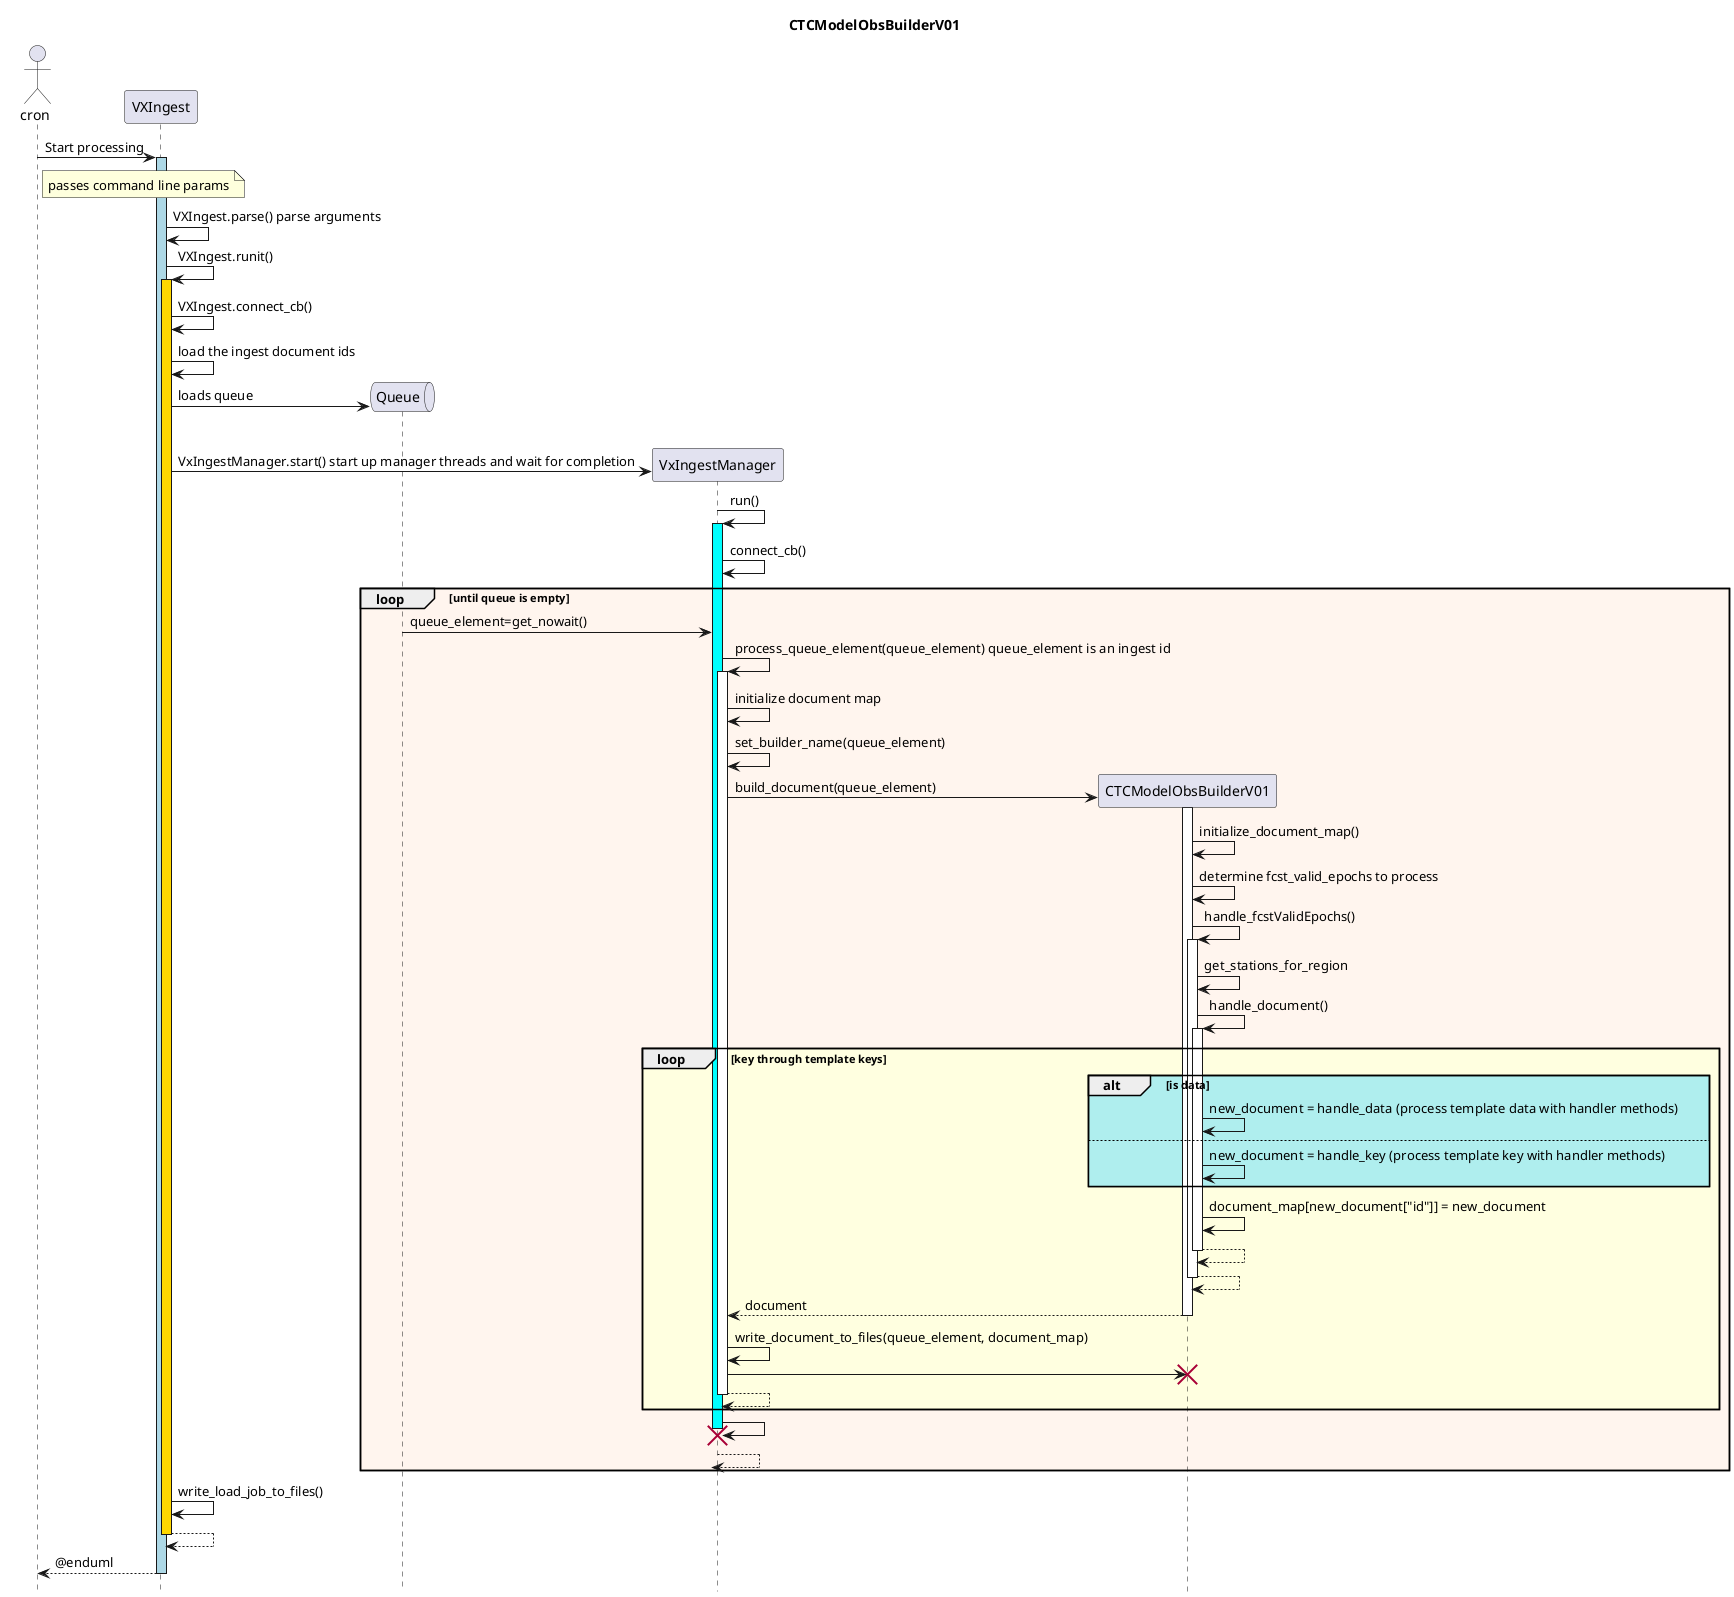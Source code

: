 @startuml CTCModelObsBuilderV01
title CTCModelObsBuilderV01
hide footbox
actor       cron       as cron
participant VXIngest as runner


cron->runner++#lightblue: Start processing
note right of cron: passes command line params
runner->runner: VXIngest.parse() parse arguments
runner->runner++#gold: VXIngest.runit()
runner->runner: VXIngest.connect_cb()
runner->runner: load the ingest document ids
create queue Queue
runner->Queue: loads queue
loop #lightcyan threadcount times
    create participant VxIngestManager as manager
    runner->manager:VxIngestManager.start() start up manager threads and wait for completion
    manager->manager++#cyan: run()
    manager->manager:connect_cb()
    loop #seashell until queue is empty
       manager<-Queue:queue_element=get_nowait()
       manager->manager++:process_queue_element(queue_element) queue_element is an ingest id
         manager->manager:initialize document map
         manager->manager:set_builder_name(queue_element)
         create participant CTCModelObsBuilderV01 as builder
         manager->builder++:build_document(queue_element)
           builder->builder:initialize_document_map()
           builder->builder:determine fcst_valid_epochs to process
           builder->builder++:handle_fcstValidEpochs()
             builder->builder:get_stations_for_region
             builder->builder++: handle_document()
               loop #lightyellow key through template keys
                  alt #PaleTurquoise is data
                     builder->builder:new_document = handle_data (process template data with handler methods)
                  else
                    builder->builder:new_document = handle_key (process template key with handler methods)
               end
               builder->builder:document_map[new_document["id"]] = new_document
             return
           return
         return document
         manager->manager:write_document_to_files(queue_element, document_map)
         manager->builder!!
       return
    end
    manager->manager!!
    return
end
runner->runner:write_load_job_to_files()

return
return@enduml
